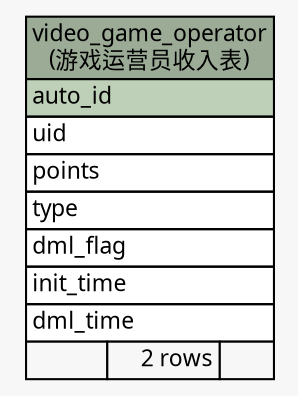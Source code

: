 // dot 2.26.0 on Linux 2.6.32-504.3.3.el6.x86_64
// SchemaSpy rev Unknown
digraph "video_game_operator" {
  graph [
    rankdir="RL"
    bgcolor="#f7f7f7"
    nodesep="0.18"
    ranksep="0.46"
    fontname="Microsoft YaHei"
    fontsize="11"
  ];
  node [
    fontname="Microsoft YaHei"
    fontsize="11"
    shape="plaintext"
  ];
  edge [
    arrowsize="0.8"
  ];
  "video_game_operator" [
    label=<
    <TABLE BORDER="0" CELLBORDER="1" CELLSPACING="0" BGCOLOR="#ffffff">
      <TR><TD COLSPAN="3" BGCOLOR="#9bab96" ALIGN="CENTER">video_game_operator<br/>(游戏运营员收入表)</TD></TR>
      <TR><TD PORT="auto_id" COLSPAN="3" BGCOLOR="#bed1b8" ALIGN="LEFT">auto_id</TD></TR>
      <TR><TD PORT="uid" COLSPAN="3" ALIGN="LEFT">uid</TD></TR>
      <TR><TD PORT="points" COLSPAN="3" ALIGN="LEFT">points</TD></TR>
      <TR><TD PORT="type" COLSPAN="3" ALIGN="LEFT">type</TD></TR>
      <TR><TD PORT="dml_flag" COLSPAN="3" ALIGN="LEFT">dml_flag</TD></TR>
      <TR><TD PORT="init_time" COLSPAN="3" ALIGN="LEFT">init_time</TD></TR>
      <TR><TD PORT="dml_time" COLSPAN="3" ALIGN="LEFT">dml_time</TD></TR>
      <TR><TD ALIGN="LEFT" BGCOLOR="#f7f7f7">  </TD><TD ALIGN="RIGHT" BGCOLOR="#f7f7f7">2 rows</TD><TD ALIGN="RIGHT" BGCOLOR="#f7f7f7">  </TD></TR>
    </TABLE>>
    URL="tables/video_game_operator.html"
    tooltip="video_game_operator"
  ];
}
